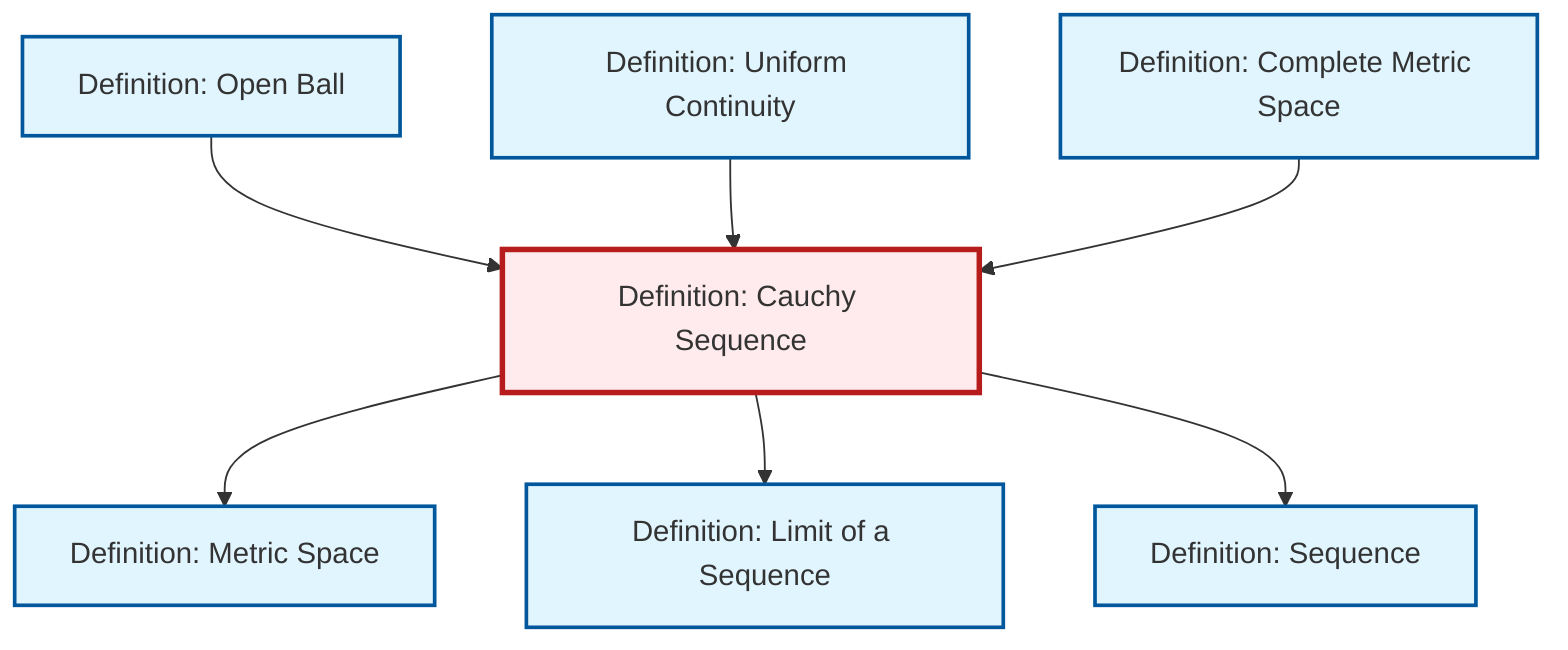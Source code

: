 graph TD
    classDef definition fill:#e1f5fe,stroke:#01579b,stroke-width:2px
    classDef theorem fill:#f3e5f5,stroke:#4a148c,stroke-width:2px
    classDef axiom fill:#fff3e0,stroke:#e65100,stroke-width:2px
    classDef example fill:#e8f5e9,stroke:#1b5e20,stroke-width:2px
    classDef current fill:#ffebee,stroke:#b71c1c,stroke-width:3px
    def-limit["Definition: Limit of a Sequence"]:::definition
    def-metric-space["Definition: Metric Space"]:::definition
    def-open-ball["Definition: Open Ball"]:::definition
    def-complete-metric-space["Definition: Complete Metric Space"]:::definition
    def-uniform-continuity["Definition: Uniform Continuity"]:::definition
    def-cauchy-sequence["Definition: Cauchy Sequence"]:::definition
    def-sequence["Definition: Sequence"]:::definition
    def-cauchy-sequence --> def-metric-space
    def-open-ball --> def-cauchy-sequence
    def-cauchy-sequence --> def-limit
    def-cauchy-sequence --> def-sequence
    def-uniform-continuity --> def-cauchy-sequence
    def-complete-metric-space --> def-cauchy-sequence
    class def-cauchy-sequence current